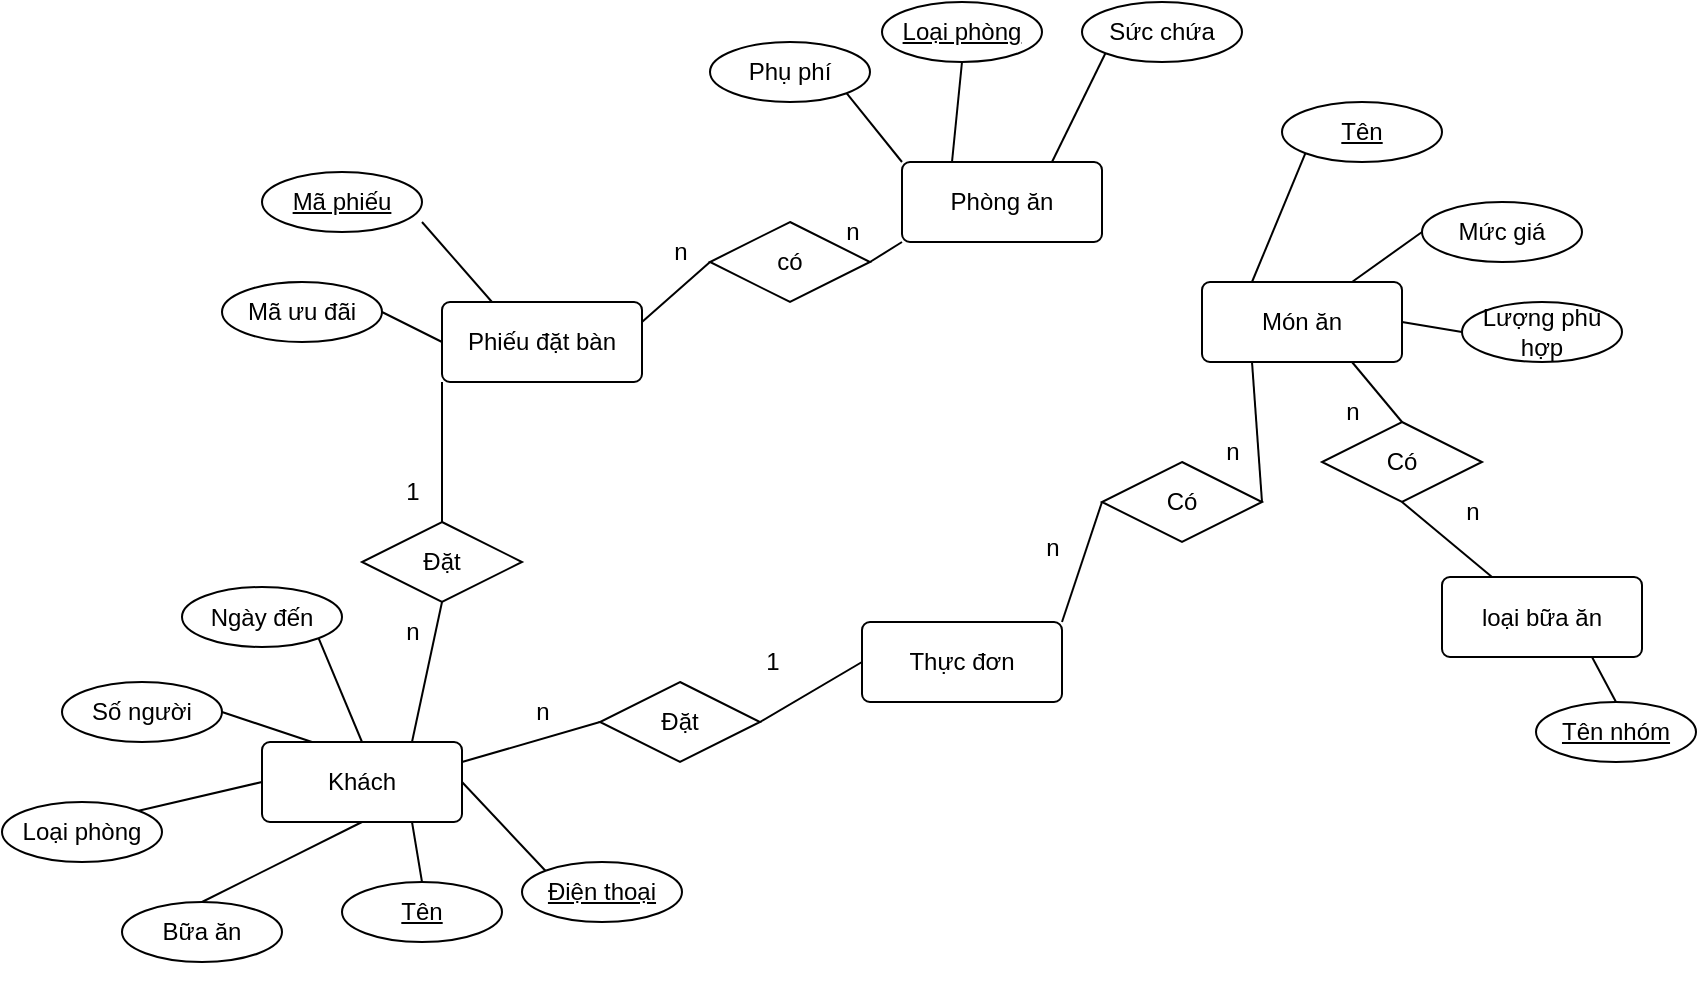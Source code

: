 <mxfile version="22.0.8" type="github">
  <diagram name="Trang-1" id="bAOrh9lmSpA5uver3cAr">
    <mxGraphModel dx="1612" dy="447" grid="1" gridSize="10" guides="1" tooltips="1" connect="1" arrows="1" fold="1" page="1" pageScale="1" pageWidth="827" pageHeight="1169" math="0" shadow="0">
      <root>
        <mxCell id="0" />
        <mxCell id="1" parent="0" />
        <mxCell id="cdPkFdv-VW-CyZ4n-FcL-1" value="Phòng ăn" style="rounded=1;arcSize=10;whiteSpace=wrap;html=1;align=center;" parent="1" vertex="1">
          <mxGeometry x="430" y="100" width="100" height="40" as="geometry" />
        </mxCell>
        <mxCell id="cdPkFdv-VW-CyZ4n-FcL-2" value="Khách" style="rounded=1;arcSize=10;whiteSpace=wrap;html=1;align=center;" parent="1" vertex="1">
          <mxGeometry x="110" y="390" width="100" height="40" as="geometry" />
        </mxCell>
        <mxCell id="cdPkFdv-VW-CyZ4n-FcL-3" value="loại bữa ăn" style="rounded=1;arcSize=10;whiteSpace=wrap;html=1;align=center;" parent="1" vertex="1">
          <mxGeometry x="700" y="307.5" width="100" height="40" as="geometry" />
        </mxCell>
        <mxCell id="cdPkFdv-VW-CyZ4n-FcL-4" value="Món ăn" style="rounded=1;arcSize=10;whiteSpace=wrap;html=1;align=center;" parent="1" vertex="1">
          <mxGeometry x="580" y="160" width="100" height="40" as="geometry" />
        </mxCell>
        <mxCell id="cdPkFdv-VW-CyZ4n-FcL-6" value="&lt;u&gt;Loại phòng&lt;/u&gt;" style="ellipse;whiteSpace=wrap;html=1;align=center;" parent="1" vertex="1">
          <mxGeometry x="420" y="20" width="80" height="30" as="geometry" />
        </mxCell>
        <mxCell id="cdPkFdv-VW-CyZ4n-FcL-7" value="Sức chứa" style="ellipse;whiteSpace=wrap;html=1;align=center;" parent="1" vertex="1">
          <mxGeometry x="520" y="20" width="80" height="30" as="geometry" />
        </mxCell>
        <mxCell id="cdPkFdv-VW-CyZ4n-FcL-8" value="Phụ phí" style="ellipse;whiteSpace=wrap;html=1;align=center;" parent="1" vertex="1">
          <mxGeometry x="334" y="40" width="80" height="30" as="geometry" />
        </mxCell>
        <mxCell id="cdPkFdv-VW-CyZ4n-FcL-11" value="" style="endArrow=none;html=1;rounded=0;exitX=1;exitY=1;exitDx=0;exitDy=0;entryX=0;entryY=0;entryDx=0;entryDy=0;" parent="1" source="cdPkFdv-VW-CyZ4n-FcL-8" target="cdPkFdv-VW-CyZ4n-FcL-1" edge="1">
          <mxGeometry relative="1" as="geometry">
            <mxPoint x="370" y="230" as="sourcePoint" />
            <mxPoint x="530" y="230" as="targetPoint" />
          </mxGeometry>
        </mxCell>
        <mxCell id="cdPkFdv-VW-CyZ4n-FcL-13" value="" style="endArrow=none;html=1;rounded=0;exitX=0.5;exitY=1;exitDx=0;exitDy=0;entryX=0.25;entryY=0;entryDx=0;entryDy=0;" parent="1" source="cdPkFdv-VW-CyZ4n-FcL-6" target="cdPkFdv-VW-CyZ4n-FcL-1" edge="1">
          <mxGeometry relative="1" as="geometry">
            <mxPoint x="360" y="101" as="sourcePoint" />
            <mxPoint x="390" y="120" as="targetPoint" />
          </mxGeometry>
        </mxCell>
        <mxCell id="cdPkFdv-VW-CyZ4n-FcL-14" value="" style="endArrow=none;html=1;rounded=0;exitX=0;exitY=1;exitDx=0;exitDy=0;entryX=0.75;entryY=0;entryDx=0;entryDy=0;" parent="1" source="cdPkFdv-VW-CyZ4n-FcL-7" target="cdPkFdv-VW-CyZ4n-FcL-1" edge="1">
          <mxGeometry relative="1" as="geometry">
            <mxPoint x="390" y="70" as="sourcePoint" />
            <mxPoint x="405" y="110" as="targetPoint" />
          </mxGeometry>
        </mxCell>
        <mxCell id="cdPkFdv-VW-CyZ4n-FcL-15" value="Số người" style="ellipse;whiteSpace=wrap;html=1;align=center;" parent="1" vertex="1">
          <mxGeometry x="10" y="360" width="80" height="30" as="geometry" />
        </mxCell>
        <mxCell id="cdPkFdv-VW-CyZ4n-FcL-16" value="Loại phòng" style="ellipse;whiteSpace=wrap;html=1;align=center;" parent="1" vertex="1">
          <mxGeometry x="-20" y="420" width="80" height="30" as="geometry" />
        </mxCell>
        <mxCell id="cdPkFdv-VW-CyZ4n-FcL-18" value="" style="endArrow=none;html=1;rounded=0;exitX=0.5;exitY=1;exitDx=0;exitDy=0;entryX=0.5;entryY=0;entryDx=0;entryDy=0;" parent="1" source="cdPkFdv-VW-CyZ4n-FcL-2" target="cdPkFdv-VW-CyZ4n-FcL-77" edge="1">
          <mxGeometry relative="1" as="geometry">
            <mxPoint x="70" y="307.5" as="sourcePoint" />
            <mxPoint x="110" y="290" as="targetPoint" />
          </mxGeometry>
        </mxCell>
        <mxCell id="cdPkFdv-VW-CyZ4n-FcL-19" value="" style="endArrow=none;html=1;rounded=0;exitX=1;exitY=0.5;exitDx=0;exitDy=0;entryX=0.25;entryY=0;entryDx=0;entryDy=0;" parent="1" source="cdPkFdv-VW-CyZ4n-FcL-15" target="cdPkFdv-VW-CyZ4n-FcL-2" edge="1">
          <mxGeometry relative="1" as="geometry">
            <mxPoint x="60" y="370" as="sourcePoint" />
            <mxPoint x="70" y="400" as="targetPoint" />
          </mxGeometry>
        </mxCell>
        <mxCell id="cdPkFdv-VW-CyZ4n-FcL-20" value="" style="endArrow=none;html=1;rounded=0;exitX=1;exitY=0;exitDx=0;exitDy=0;entryX=0;entryY=0.5;entryDx=0;entryDy=0;entryPerimeter=0;" parent="1" source="cdPkFdv-VW-CyZ4n-FcL-16" target="cdPkFdv-VW-CyZ4n-FcL-2" edge="1">
          <mxGeometry relative="1" as="geometry">
            <mxPoint x="-20" y="365" as="sourcePoint" />
            <mxPoint x="45" y="400" as="targetPoint" />
          </mxGeometry>
        </mxCell>
        <mxCell id="cdPkFdv-VW-CyZ4n-FcL-24" value="&lt;u&gt;Mã phiếu&lt;/u&gt;" style="ellipse;whiteSpace=wrap;html=1;align=center;" parent="1" vertex="1">
          <mxGeometry x="110" y="105" width="80" height="30" as="geometry" />
        </mxCell>
        <mxCell id="cdPkFdv-VW-CyZ4n-FcL-38" value="&lt;u&gt;Tên nhóm&lt;/u&gt;" style="ellipse;whiteSpace=wrap;html=1;align=center;" parent="1" vertex="1">
          <mxGeometry x="747" y="370" width="80" height="30" as="geometry" />
        </mxCell>
        <mxCell id="cdPkFdv-VW-CyZ4n-FcL-40" value="" style="endArrow=none;html=1;rounded=0;exitX=0.5;exitY=0;exitDx=0;exitDy=0;entryX=0.75;entryY=1;entryDx=0;entryDy=0;" parent="1" source="cdPkFdv-VW-CyZ4n-FcL-38" target="cdPkFdv-VW-CyZ4n-FcL-3" edge="1">
          <mxGeometry relative="1" as="geometry">
            <mxPoint x="322" y="76" as="sourcePoint" />
            <mxPoint x="315" y="110" as="targetPoint" />
          </mxGeometry>
        </mxCell>
        <mxCell id="cdPkFdv-VW-CyZ4n-FcL-41" value="&lt;u&gt;Tên&lt;/u&gt;" style="ellipse;whiteSpace=wrap;html=1;align=center;" parent="1" vertex="1">
          <mxGeometry x="620" y="70" width="80" height="30" as="geometry" />
        </mxCell>
        <mxCell id="cdPkFdv-VW-CyZ4n-FcL-42" value="" style="endArrow=none;html=1;rounded=0;exitX=0;exitY=1;exitDx=0;exitDy=0;entryX=0.25;entryY=0;entryDx=0;entryDy=0;" parent="1" source="cdPkFdv-VW-CyZ4n-FcL-41" target="cdPkFdv-VW-CyZ4n-FcL-4" edge="1">
          <mxGeometry relative="1" as="geometry">
            <mxPoint x="522" y="26" as="sourcePoint" />
            <mxPoint x="515" y="60" as="targetPoint" />
          </mxGeometry>
        </mxCell>
        <mxCell id="cdPkFdv-VW-CyZ4n-FcL-43" value="Mức giá" style="ellipse;whiteSpace=wrap;html=1;align=center;" parent="1" vertex="1">
          <mxGeometry x="690" y="120" width="80" height="30" as="geometry" />
        </mxCell>
        <mxCell id="cdPkFdv-VW-CyZ4n-FcL-44" value="Lượng phù hợp" style="ellipse;whiteSpace=wrap;html=1;align=center;" parent="1" vertex="1">
          <mxGeometry x="710" y="170" width="80" height="30" as="geometry" />
        </mxCell>
        <mxCell id="cdPkFdv-VW-CyZ4n-FcL-45" value="" style="endArrow=none;html=1;rounded=0;exitX=0;exitY=0.5;exitDx=0;exitDy=0;entryX=0.75;entryY=0;entryDx=0;entryDy=0;" parent="1" source="cdPkFdv-VW-CyZ4n-FcL-43" target="cdPkFdv-VW-CyZ4n-FcL-4" edge="1">
          <mxGeometry relative="1" as="geometry">
            <mxPoint x="642" y="106" as="sourcePoint" />
            <mxPoint x="615" y="170" as="targetPoint" />
          </mxGeometry>
        </mxCell>
        <mxCell id="cdPkFdv-VW-CyZ4n-FcL-46" value="" style="endArrow=none;html=1;rounded=0;exitX=0;exitY=0.5;exitDx=0;exitDy=0;entryX=1;entryY=0.5;entryDx=0;entryDy=0;" parent="1" source="cdPkFdv-VW-CyZ4n-FcL-44" target="cdPkFdv-VW-CyZ4n-FcL-4" edge="1">
          <mxGeometry relative="1" as="geometry">
            <mxPoint x="700" y="145" as="sourcePoint" />
            <mxPoint x="665" y="170" as="targetPoint" />
          </mxGeometry>
        </mxCell>
        <mxCell id="cdPkFdv-VW-CyZ4n-FcL-47" value="Thực đơn" style="rounded=1;arcSize=10;whiteSpace=wrap;html=1;align=center;" parent="1" vertex="1">
          <mxGeometry x="410" y="330" width="100" height="40" as="geometry" />
        </mxCell>
        <mxCell id="cdPkFdv-VW-CyZ4n-FcL-60" value="Đặt" style="shape=rhombus;perimeter=rhombusPerimeter;whiteSpace=wrap;html=1;align=center;" parent="1" vertex="1">
          <mxGeometry x="160" y="280" width="80" height="40" as="geometry" />
        </mxCell>
        <mxCell id="cdPkFdv-VW-CyZ4n-FcL-61" value="" style="endArrow=none;html=1;rounded=0;exitX=0.75;exitY=0;exitDx=0;exitDy=0;entryX=0.5;entryY=1;entryDx=0;entryDy=0;" parent="1" source="cdPkFdv-VW-CyZ4n-FcL-2" target="cdPkFdv-VW-CyZ4n-FcL-60" edge="1">
          <mxGeometry relative="1" as="geometry">
            <mxPoint x="318" y="96" as="sourcePoint" />
            <mxPoint x="380" y="110" as="targetPoint" />
          </mxGeometry>
        </mxCell>
        <mxCell id="cdPkFdv-VW-CyZ4n-FcL-62" value="" style="endArrow=none;html=1;rounded=0;exitX=0;exitY=1;exitDx=0;exitDy=0;entryX=0.5;entryY=0;entryDx=0;entryDy=0;" parent="1" source="cdPkFdv-VW-CyZ4n-FcL-76" target="cdPkFdv-VW-CyZ4n-FcL-60" edge="1">
          <mxGeometry relative="1" as="geometry">
            <mxPoint x="360" y="275" as="sourcePoint" />
            <mxPoint x="230" y="175" as="targetPoint" />
          </mxGeometry>
        </mxCell>
        <mxCell id="cdPkFdv-VW-CyZ4n-FcL-63" value="có" style="shape=rhombus;perimeter=rhombusPerimeter;whiteSpace=wrap;html=1;align=center;" parent="1" vertex="1">
          <mxGeometry x="334" y="130" width="80" height="40" as="geometry" />
        </mxCell>
        <mxCell id="cdPkFdv-VW-CyZ4n-FcL-64" value="" style="endArrow=none;html=1;rounded=0;exitX=1;exitY=0.25;exitDx=0;exitDy=0;entryX=0;entryY=0.5;entryDx=0;entryDy=0;" parent="1" source="cdPkFdv-VW-CyZ4n-FcL-76" target="cdPkFdv-VW-CyZ4n-FcL-63" edge="1">
          <mxGeometry relative="1" as="geometry">
            <mxPoint x="410" y="275" as="sourcePoint" />
            <mxPoint x="250" y="295" as="targetPoint" />
          </mxGeometry>
        </mxCell>
        <mxCell id="cdPkFdv-VW-CyZ4n-FcL-65" value="" style="endArrow=none;html=1;rounded=0;exitX=1;exitY=0.5;exitDx=0;exitDy=0;entryX=0;entryY=1;entryDx=0;entryDy=0;" parent="1" source="cdPkFdv-VW-CyZ4n-FcL-63" target="cdPkFdv-VW-CyZ4n-FcL-1" edge="1">
          <mxGeometry relative="1" as="geometry">
            <mxPoint x="340" y="358" as="sourcePoint" />
            <mxPoint x="330" y="250" as="targetPoint" />
          </mxGeometry>
        </mxCell>
        <mxCell id="cdPkFdv-VW-CyZ4n-FcL-69" value="Mã ưu đãi" style="ellipse;whiteSpace=wrap;html=1;align=center;" parent="1" vertex="1">
          <mxGeometry x="90" y="160" width="80" height="30" as="geometry" />
        </mxCell>
        <mxCell id="cdPkFdv-VW-CyZ4n-FcL-73" value="Có" style="shape=rhombus;perimeter=rhombusPerimeter;whiteSpace=wrap;html=1;align=center;" parent="1" vertex="1">
          <mxGeometry x="640" y="230" width="80" height="40" as="geometry" />
        </mxCell>
        <mxCell id="cdPkFdv-VW-CyZ4n-FcL-74" value="" style="endArrow=none;html=1;rounded=0;exitX=0.25;exitY=0;exitDx=0;exitDy=0;entryX=0.5;entryY=1;entryDx=0;entryDy=0;" parent="1" source="cdPkFdv-VW-CyZ4n-FcL-3" target="cdPkFdv-VW-CyZ4n-FcL-73" edge="1">
          <mxGeometry relative="1" as="geometry">
            <mxPoint x="465" y="372" as="sourcePoint" />
            <mxPoint x="390" y="358" as="targetPoint" />
          </mxGeometry>
        </mxCell>
        <mxCell id="cdPkFdv-VW-CyZ4n-FcL-75" value="" style="endArrow=none;html=1;rounded=0;exitX=0.5;exitY=0;exitDx=0;exitDy=0;entryX=0.75;entryY=1;entryDx=0;entryDy=0;" parent="1" source="cdPkFdv-VW-CyZ4n-FcL-73" target="cdPkFdv-VW-CyZ4n-FcL-4" edge="1">
          <mxGeometry relative="1" as="geometry">
            <mxPoint x="475" y="382" as="sourcePoint" />
            <mxPoint x="400" y="368" as="targetPoint" />
          </mxGeometry>
        </mxCell>
        <mxCell id="cdPkFdv-VW-CyZ4n-FcL-76" value="Phiếu đặt bàn" style="rounded=1;arcSize=10;whiteSpace=wrap;html=1;align=center;" parent="1" vertex="1">
          <mxGeometry x="200" y="170" width="100" height="40" as="geometry" />
        </mxCell>
        <mxCell id="cdPkFdv-VW-CyZ4n-FcL-77" value="Bữa ăn" style="ellipse;whiteSpace=wrap;html=1;align=center;" parent="1" vertex="1">
          <mxGeometry x="40" y="470" width="80" height="30" as="geometry" />
        </mxCell>
        <mxCell id="cdPkFdv-VW-CyZ4n-FcL-78" style="edgeStyle=orthogonalEdgeStyle;rounded=0;orthogonalLoop=1;jettySize=auto;html=1;exitX=0.5;exitY=1;exitDx=0;exitDy=0;" parent="1" edge="1">
          <mxGeometry relative="1" as="geometry">
            <mxPoint x="50" y="500" as="sourcePoint" />
            <mxPoint x="50" y="500" as="targetPoint" />
          </mxGeometry>
        </mxCell>
        <mxCell id="cdPkFdv-VW-CyZ4n-FcL-80" value="" style="endArrow=none;html=1;rounded=0;exitX=1;exitY=0.5;exitDx=0;exitDy=0;entryX=0;entryY=0.5;entryDx=0;entryDy=0;" parent="1" source="cdPkFdv-VW-CyZ4n-FcL-69" target="cdPkFdv-VW-CyZ4n-FcL-76" edge="1">
          <mxGeometry relative="1" as="geometry">
            <mxPoint x="320" y="235" as="sourcePoint" />
            <mxPoint x="360" y="210" as="targetPoint" />
          </mxGeometry>
        </mxCell>
        <mxCell id="cdPkFdv-VW-CyZ4n-FcL-83" value="" style="endArrow=none;html=1;rounded=0;exitX=1;exitY=0.833;exitDx=0;exitDy=0;entryX=0.25;entryY=0;entryDx=0;entryDy=0;exitPerimeter=0;" parent="1" source="cdPkFdv-VW-CyZ4n-FcL-24" target="cdPkFdv-VW-CyZ4n-FcL-76" edge="1">
          <mxGeometry relative="1" as="geometry">
            <mxPoint x="120" y="175" as="sourcePoint" />
            <mxPoint x="231" y="227" as="targetPoint" />
          </mxGeometry>
        </mxCell>
        <mxCell id="4KfDv-x-LuElAzE4Wgdu-2" value="&lt;u&gt;Điện thoại&lt;/u&gt;" style="ellipse;whiteSpace=wrap;html=1;align=center;" vertex="1" parent="1">
          <mxGeometry x="240" y="450" width="80" height="30" as="geometry" />
        </mxCell>
        <mxCell id="4KfDv-x-LuElAzE4Wgdu-3" value="" style="endArrow=none;html=1;rounded=0;exitX=0;exitY=0;exitDx=0;exitDy=0;entryX=1;entryY=0.5;entryDx=0;entryDy=0;" edge="1" parent="1" source="4KfDv-x-LuElAzE4Wgdu-2" target="cdPkFdv-VW-CyZ4n-FcL-2">
          <mxGeometry relative="1" as="geometry">
            <mxPoint x="291.716" y="125.607" as="sourcePoint" />
            <mxPoint x="275" y="170" as="targetPoint" />
          </mxGeometry>
        </mxCell>
        <mxCell id="4KfDv-x-LuElAzE4Wgdu-4" value="&lt;u&gt;Tên&lt;/u&gt;" style="ellipse;whiteSpace=wrap;html=1;align=center;" vertex="1" parent="1">
          <mxGeometry x="150" y="460" width="80" height="30" as="geometry" />
        </mxCell>
        <mxCell id="4KfDv-x-LuElAzE4Wgdu-5" value="" style="endArrow=none;html=1;rounded=0;exitX=0.75;exitY=1;exitDx=0;exitDy=0;entryX=0.5;entryY=0;entryDx=0;entryDy=0;" edge="1" parent="1" source="cdPkFdv-VW-CyZ4n-FcL-2" target="4KfDv-x-LuElAzE4Wgdu-4">
          <mxGeometry relative="1" as="geometry">
            <mxPoint x="188" y="106" as="sourcePoint" />
            <mxPoint x="244" y="179" as="targetPoint" />
          </mxGeometry>
        </mxCell>
        <mxCell id="4KfDv-x-LuElAzE4Wgdu-8" value="n" style="text;html=1;align=center;verticalAlign=middle;resizable=0;points=[];autosize=1;strokeColor=none;fillColor=none;" vertex="1" parent="1">
          <mxGeometry x="170" y="320" width="30" height="30" as="geometry" />
        </mxCell>
        <mxCell id="4KfDv-x-LuElAzE4Wgdu-9" value="1" style="text;html=1;align=center;verticalAlign=middle;resizable=0;points=[];autosize=1;strokeColor=none;fillColor=none;" vertex="1" parent="1">
          <mxGeometry x="170" y="250" width="30" height="30" as="geometry" />
        </mxCell>
        <mxCell id="4KfDv-x-LuElAzE4Wgdu-10" value="n" style="text;html=1;align=center;verticalAlign=middle;resizable=0;points=[];autosize=1;strokeColor=none;fillColor=none;" vertex="1" parent="1">
          <mxGeometry x="304" y="130" width="30" height="30" as="geometry" />
        </mxCell>
        <mxCell id="4KfDv-x-LuElAzE4Wgdu-11" value="n" style="text;html=1;align=center;verticalAlign=middle;resizable=0;points=[];autosize=1;strokeColor=none;fillColor=none;" vertex="1" parent="1">
          <mxGeometry x="390" y="120" width="30" height="30" as="geometry" />
        </mxCell>
        <mxCell id="4KfDv-x-LuElAzE4Wgdu-14" value="n" style="text;html=1;align=center;verticalAlign=middle;resizable=0;points=[];autosize=1;strokeColor=none;fillColor=none;" vertex="1" parent="1">
          <mxGeometry x="640" y="210" width="30" height="30" as="geometry" />
        </mxCell>
        <mxCell id="4KfDv-x-LuElAzE4Wgdu-20" value="n" style="text;html=1;align=center;verticalAlign=middle;resizable=0;points=[];autosize=1;strokeColor=none;fillColor=none;" vertex="1" parent="1">
          <mxGeometry x="700" y="260" width="30" height="30" as="geometry" />
        </mxCell>
        <mxCell id="4KfDv-x-LuElAzE4Wgdu-21" value="Ngày đến" style="ellipse;whiteSpace=wrap;html=1;align=center;" vertex="1" parent="1">
          <mxGeometry x="70" y="312.5" width="80" height="30" as="geometry" />
        </mxCell>
        <mxCell id="4KfDv-x-LuElAzE4Wgdu-22" value="" style="endArrow=none;html=1;rounded=0;exitX=0.5;exitY=0;exitDx=0;exitDy=0;entryX=1;entryY=1;entryDx=0;entryDy=0;" edge="1" parent="1" source="cdPkFdv-VW-CyZ4n-FcL-2" target="4KfDv-x-LuElAzE4Wgdu-21">
          <mxGeometry relative="1" as="geometry">
            <mxPoint x="278.284" y="115.607" as="sourcePoint" />
            <mxPoint x="260" y="170" as="targetPoint" />
          </mxGeometry>
        </mxCell>
        <mxCell id="4KfDv-x-LuElAzE4Wgdu-23" value="Đặt" style="shape=rhombus;perimeter=rhombusPerimeter;whiteSpace=wrap;html=1;align=center;" vertex="1" parent="1">
          <mxGeometry x="279" y="360" width="80" height="40" as="geometry" />
        </mxCell>
        <mxCell id="4KfDv-x-LuElAzE4Wgdu-24" value="" style="endArrow=none;html=1;rounded=0;exitX=0;exitY=0.5;exitDx=0;exitDy=0;entryX=1;entryY=0.25;entryDx=0;entryDy=0;" edge="1" parent="1" source="4KfDv-x-LuElAzE4Wgdu-23" target="cdPkFdv-VW-CyZ4n-FcL-2">
          <mxGeometry relative="1" as="geometry">
            <mxPoint x="210" y="220" as="sourcePoint" />
            <mxPoint x="210" y="290" as="targetPoint" />
          </mxGeometry>
        </mxCell>
        <mxCell id="4KfDv-x-LuElAzE4Wgdu-26" value="Có" style="shape=rhombus;perimeter=rhombusPerimeter;whiteSpace=wrap;html=1;align=center;" vertex="1" parent="1">
          <mxGeometry x="530" y="250" width="80" height="40" as="geometry" />
        </mxCell>
        <mxCell id="4KfDv-x-LuElAzE4Wgdu-28" value="" style="endArrow=none;html=1;rounded=0;exitX=0;exitY=0.5;exitDx=0;exitDy=0;entryX=1;entryY=0.5;entryDx=0;entryDy=0;" edge="1" parent="1" source="cdPkFdv-VW-CyZ4n-FcL-47" target="4KfDv-x-LuElAzE4Wgdu-23">
          <mxGeometry relative="1" as="geometry">
            <mxPoint x="210" y="220" as="sourcePoint" />
            <mxPoint x="210" y="290" as="targetPoint" />
          </mxGeometry>
        </mxCell>
        <mxCell id="4KfDv-x-LuElAzE4Wgdu-29" value="" style="endArrow=none;html=1;rounded=0;exitX=0;exitY=0.5;exitDx=0;exitDy=0;entryX=1;entryY=0;entryDx=0;entryDy=0;" edge="1" parent="1" source="4KfDv-x-LuElAzE4Wgdu-26" target="cdPkFdv-VW-CyZ4n-FcL-47">
          <mxGeometry relative="1" as="geometry">
            <mxPoint x="420" y="360" as="sourcePoint" />
            <mxPoint x="369" y="390" as="targetPoint" />
          </mxGeometry>
        </mxCell>
        <mxCell id="4KfDv-x-LuElAzE4Wgdu-30" value="" style="endArrow=none;html=1;rounded=0;exitX=1;exitY=0.5;exitDx=0;exitDy=0;entryX=0.25;entryY=1;entryDx=0;entryDy=0;" edge="1" parent="1" source="4KfDv-x-LuElAzE4Wgdu-26" target="cdPkFdv-VW-CyZ4n-FcL-4">
          <mxGeometry relative="1" as="geometry">
            <mxPoint x="542" y="287" as="sourcePoint" />
            <mxPoint x="520" y="340" as="targetPoint" />
          </mxGeometry>
        </mxCell>
        <mxCell id="4KfDv-x-LuElAzE4Wgdu-31" value="n" style="text;html=1;align=center;verticalAlign=middle;resizable=0;points=[];autosize=1;strokeColor=none;fillColor=none;" vertex="1" parent="1">
          <mxGeometry x="235" y="360" width="30" height="30" as="geometry" />
        </mxCell>
        <mxCell id="4KfDv-x-LuElAzE4Wgdu-32" value="1" style="text;html=1;align=center;verticalAlign=middle;resizable=0;points=[];autosize=1;strokeColor=none;fillColor=none;" vertex="1" parent="1">
          <mxGeometry x="350" y="335" width="30" height="30" as="geometry" />
        </mxCell>
        <mxCell id="4KfDv-x-LuElAzE4Wgdu-33" value="n" style="text;html=1;align=center;verticalAlign=middle;resizable=0;points=[];autosize=1;strokeColor=none;fillColor=none;" vertex="1" parent="1">
          <mxGeometry x="490" y="277.5" width="30" height="30" as="geometry" />
        </mxCell>
        <mxCell id="4KfDv-x-LuElAzE4Wgdu-34" value="n" style="text;html=1;align=center;verticalAlign=middle;resizable=0;points=[];autosize=1;strokeColor=none;fillColor=none;" vertex="1" parent="1">
          <mxGeometry x="580" y="230" width="30" height="30" as="geometry" />
        </mxCell>
      </root>
    </mxGraphModel>
  </diagram>
</mxfile>
